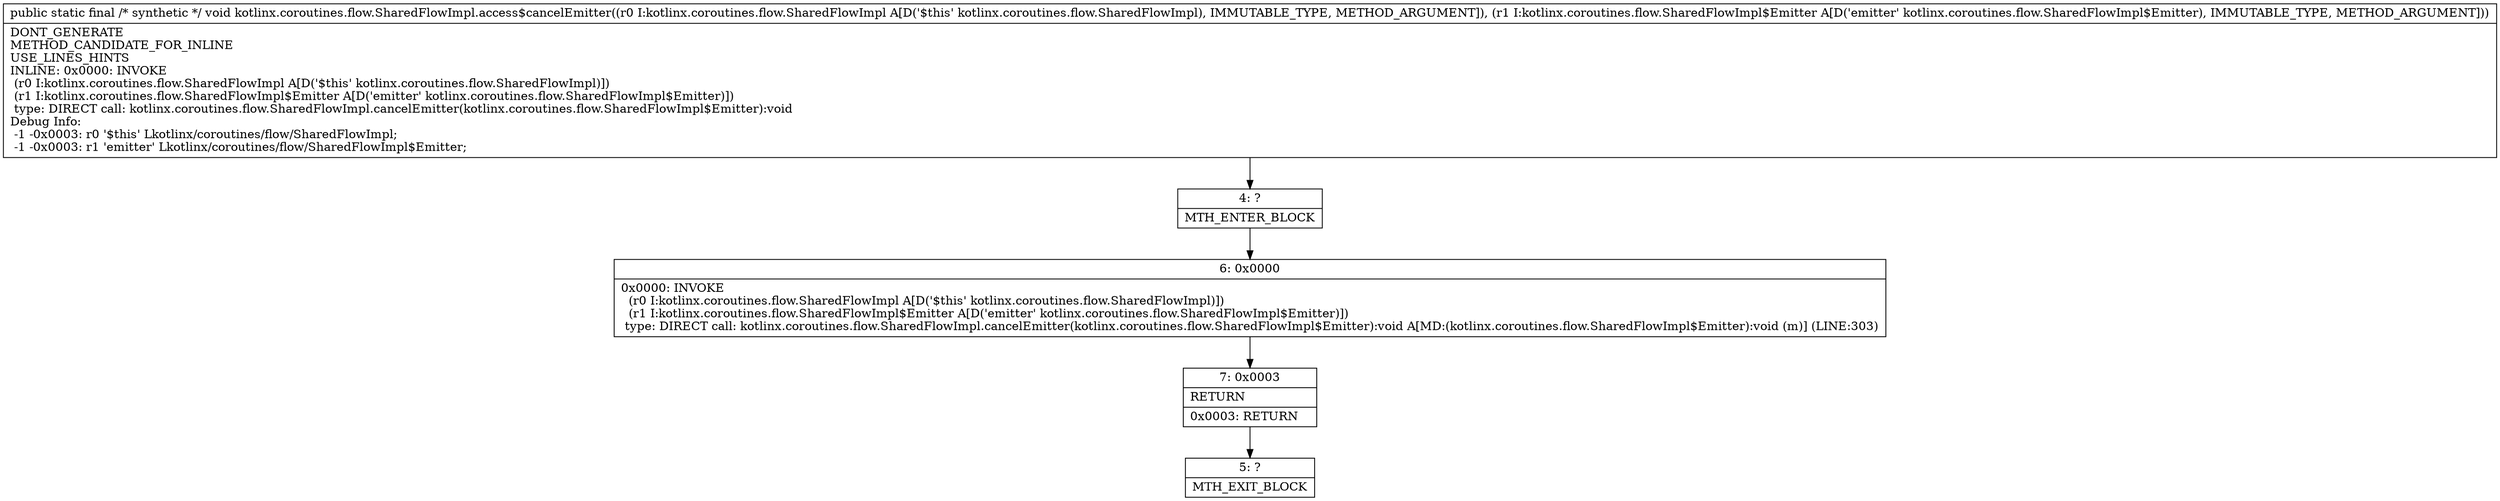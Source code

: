 digraph "CFG forkotlinx.coroutines.flow.SharedFlowImpl.access$cancelEmitter(Lkotlinx\/coroutines\/flow\/SharedFlowImpl;Lkotlinx\/coroutines\/flow\/SharedFlowImpl$Emitter;)V" {
Node_4 [shape=record,label="{4\:\ ?|MTH_ENTER_BLOCK\l}"];
Node_6 [shape=record,label="{6\:\ 0x0000|0x0000: INVOKE  \l  (r0 I:kotlinx.coroutines.flow.SharedFlowImpl A[D('$this' kotlinx.coroutines.flow.SharedFlowImpl)])\l  (r1 I:kotlinx.coroutines.flow.SharedFlowImpl$Emitter A[D('emitter' kotlinx.coroutines.flow.SharedFlowImpl$Emitter)])\l type: DIRECT call: kotlinx.coroutines.flow.SharedFlowImpl.cancelEmitter(kotlinx.coroutines.flow.SharedFlowImpl$Emitter):void A[MD:(kotlinx.coroutines.flow.SharedFlowImpl$Emitter):void (m)] (LINE:303)\l}"];
Node_7 [shape=record,label="{7\:\ 0x0003|RETURN\l|0x0003: RETURN   \l}"];
Node_5 [shape=record,label="{5\:\ ?|MTH_EXIT_BLOCK\l}"];
MethodNode[shape=record,label="{public static final \/* synthetic *\/ void kotlinx.coroutines.flow.SharedFlowImpl.access$cancelEmitter((r0 I:kotlinx.coroutines.flow.SharedFlowImpl A[D('$this' kotlinx.coroutines.flow.SharedFlowImpl), IMMUTABLE_TYPE, METHOD_ARGUMENT]), (r1 I:kotlinx.coroutines.flow.SharedFlowImpl$Emitter A[D('emitter' kotlinx.coroutines.flow.SharedFlowImpl$Emitter), IMMUTABLE_TYPE, METHOD_ARGUMENT]))  | DONT_GENERATE\lMETHOD_CANDIDATE_FOR_INLINE\lUSE_LINES_HINTS\lINLINE: 0x0000: INVOKE  \l  (r0 I:kotlinx.coroutines.flow.SharedFlowImpl A[D('$this' kotlinx.coroutines.flow.SharedFlowImpl)])\l  (r1 I:kotlinx.coroutines.flow.SharedFlowImpl$Emitter A[D('emitter' kotlinx.coroutines.flow.SharedFlowImpl$Emitter)])\l type: DIRECT call: kotlinx.coroutines.flow.SharedFlowImpl.cancelEmitter(kotlinx.coroutines.flow.SharedFlowImpl$Emitter):void\lDebug Info:\l  \-1 \-0x0003: r0 '$this' Lkotlinx\/coroutines\/flow\/SharedFlowImpl;\l  \-1 \-0x0003: r1 'emitter' Lkotlinx\/coroutines\/flow\/SharedFlowImpl$Emitter;\l}"];
MethodNode -> Node_4;Node_4 -> Node_6;
Node_6 -> Node_7;
Node_7 -> Node_5;
}


